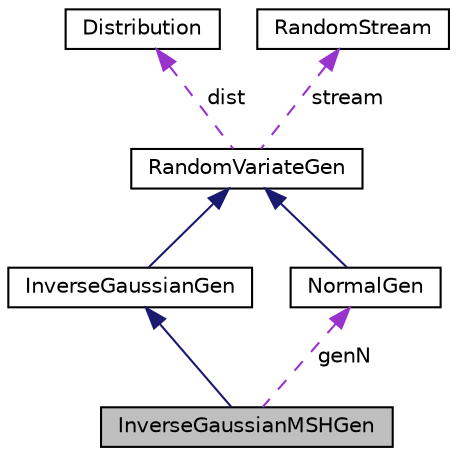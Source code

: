 digraph "InverseGaussianMSHGen"
{
 // INTERACTIVE_SVG=YES
  bgcolor="transparent";
  edge [fontname="Helvetica",fontsize="10",labelfontname="Helvetica",labelfontsize="10"];
  node [fontname="Helvetica",fontsize="10",shape=record];
  Node3 [label="InverseGaussianMSHGen",height=0.2,width=0.4,color="black", fillcolor="grey75", style="filled", fontcolor="black"];
  Node4 -> Node3 [dir="back",color="midnightblue",fontsize="10",style="solid",fontname="Helvetica"];
  Node4 [label="InverseGaussianGen",height=0.2,width=0.4,color="black",URL="$d1/d30/classumontreal_1_1ssj_1_1randvar_1_1InverseGaussianGen.html",tooltip="This class implements random variate generators for the inverse Gaussian distribution with location p..."];
  Node5 -> Node4 [dir="back",color="midnightblue",fontsize="10",style="solid",fontname="Helvetica"];
  Node5 [label="RandomVariateGen",height=0.2,width=0.4,color="black",URL="$de/de0/classumontreal_1_1ssj_1_1randvar_1_1RandomVariateGen.html",tooltip="This is the base class for all random variate generators over the real line. "];
  Node6 -> Node5 [dir="back",color="darkorchid3",fontsize="10",style="dashed",label=" dist" ,fontname="Helvetica"];
  Node6 [label="Distribution",height=0.2,width=0.4,color="black",URL="$d6/dd2/interfaceumontreal_1_1ssj_1_1probdist_1_1Distribution.html",tooltip="This interface should be implemented by all classes supporting discrete and continuous distributions..."];
  Node7 -> Node5 [dir="back",color="darkorchid3",fontsize="10",style="dashed",label=" stream" ,fontname="Helvetica"];
  Node7 [label="RandomStream",height=0.2,width=0.4,color="black",URL="$d1/d7c/interfaceumontreal_1_1ssj_1_1rng_1_1RandomStream.html",tooltip="This interface defines the basic structures to handle multiple streams of uniform (pseudo)random numb..."];
  Node8 -> Node3 [dir="back",color="darkorchid3",fontsize="10",style="dashed",label=" genN" ,fontname="Helvetica"];
  Node8 [label="NormalGen",height=0.2,width=0.4,color="black",URL="$dd/d08/classumontreal_1_1ssj_1_1randvar_1_1NormalGen.html",tooltip="This class implements methods for generating random variates from the normal distribution ..."];
  Node5 -> Node8 [dir="back",color="midnightblue",fontsize="10",style="solid",fontname="Helvetica"];
}

